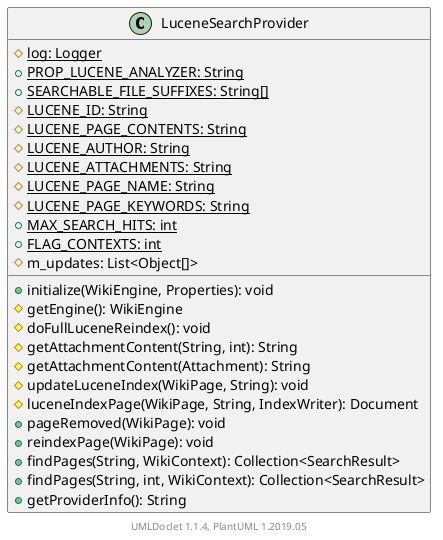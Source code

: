 @startuml

    class LuceneSearchProvider [[LuceneSearchProvider.html]] {
        {static} #log: Logger
        {static} +PROP_LUCENE_ANALYZER: String
        {static} +SEARCHABLE_FILE_SUFFIXES: String[]
        {static} #LUCENE_ID: String
        {static} #LUCENE_PAGE_CONTENTS: String
        {static} #LUCENE_AUTHOR: String
        {static} #LUCENE_ATTACHMENTS: String
        {static} #LUCENE_PAGE_NAME: String
        {static} #LUCENE_PAGE_KEYWORDS: String
        {static} +MAX_SEARCH_HITS: int
        {static} +FLAG_CONTEXTS: int
        #m_updates: List<Object[]>
        +initialize(WikiEngine, Properties): void
        #getEngine(): WikiEngine
        #doFullLuceneReindex(): void
        #getAttachmentContent(String, int): String
        #getAttachmentContent(Attachment): String
        #updateLuceneIndex(WikiPage, String): void
        #luceneIndexPage(WikiPage, String, IndexWriter): Document
        +pageRemoved(WikiPage): void
        +reindexPage(WikiPage): void
        +findPages(String, WikiContext): Collection<SearchResult>
        +findPages(String, int, WikiContext): Collection<SearchResult>
        +getProviderInfo(): String
    }


    center footer UMLDoclet 1.1.4, PlantUML 1.2019.05
@enduml

